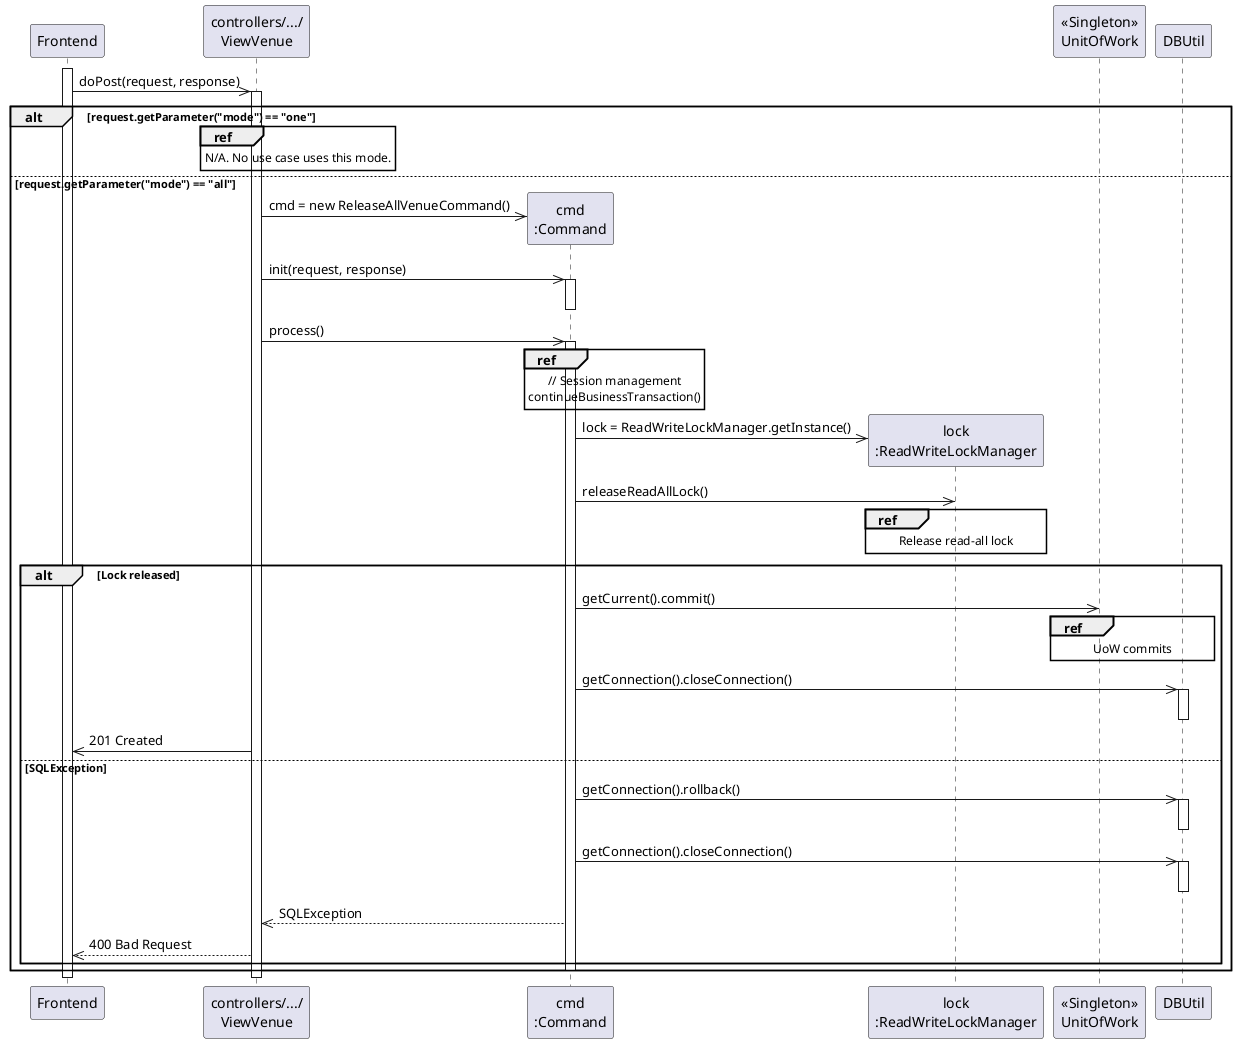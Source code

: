 @startuml sequenceDiagram
  participant Frontend as FE
  participant "controllers/.../\nViewVenue" as cvv
  participant "cmd\n:Command" as cmd
  participant "lock\n:ReadWriteLockManager" as lm
  participant "<<Singleton>>\nUnitOfWork" as uw
  participant DBUtil
  
  ' participant "mapper\n:VenueMapper" as VM
  ' participant "plannerEvent\n:Object[]" as Sc
  ' participant "e\n:Event" as Vn
  ' participant "<color:darkRed>allEvents\n<color:darkRed>:Map<UUID, Event>" as AV

  activate FE
    FE->>cvv: doPost(request, response)
    activate cvv
      alt request.getParameter("mode") == "one"
        ref over cvv
          N/A. No use case uses this mode.
        end ref
      else request.getParameter("mode") == "all"
        create cmd
        cvv->>cmd: cmd = new ReleaseAllVenueCommand()
        cvv->>cmd: init(request, response)
        activate cmd
        deactivate cmd
        cvv->>cmd: process()
        activate cmd
          ref over cmd #ffffff
            // Session management
            continueBusinessTransaction()
          end ref
          create lm
          cmd->>lm: lock = ReadWriteLockManager.getInstance()
          cmd->>lm: releaseReadAllLock()

            ref over lm
              Release read-all lock
            end ref

          alt Lock released
                  cmd->>uw: getCurrent().commit()
        ref over uw, DBUtil
          UoW commits
        end ref
            cmd->>DBUtil: getConnection().closeConnection()
            activate DBUtil
            deactivate DBUtil
            cvv->>FE: 201 Created
          else SQLException
            cmd->>DBUtil: getConnection().rollback()
            activate DBUtil
            deactivate DBUtil
            cmd->>DBUtil: getConnection().closeConnection()
            activate DBUtil
            deactivate DBUtil
            cmd-->>cvv: SQLException
            cvv-->>FE: 400 Bad Request
          end
        deactivate cmd
      end
    deactivate cvv
  deactivate FE
@enduml